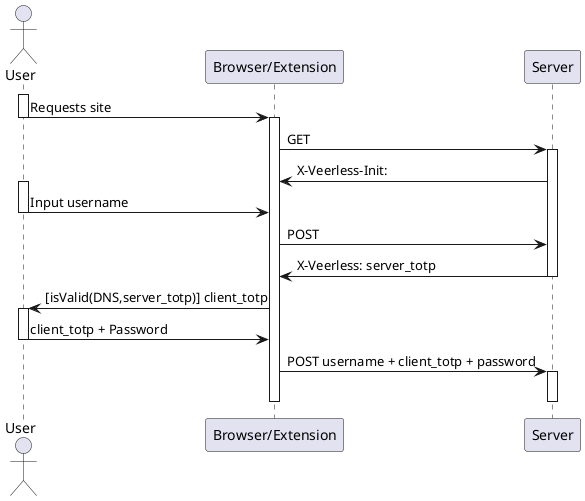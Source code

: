 @startuml

skinparam backgroundColor transparent

actor User
participant "Browser/Extension" as B
participant "Server" as S

activate User
User -> B: Requests site
deactivate User
activate B
B -> S: GET
activate S
S -> B: X-Veerless-Init:
activate User
User -> B: Input username
deactivate User
B -> S: POST
S -> B: X-Veerless: server_totp
deactivate S
B -> User: [isValid(DNS,server_totp)] client_totp
activate User 
User -> B: client_totp + Password
deactivate User
B -> S: POST username + client_totp + password
activate S
deactivate B
deactivate S
 
@enduml
